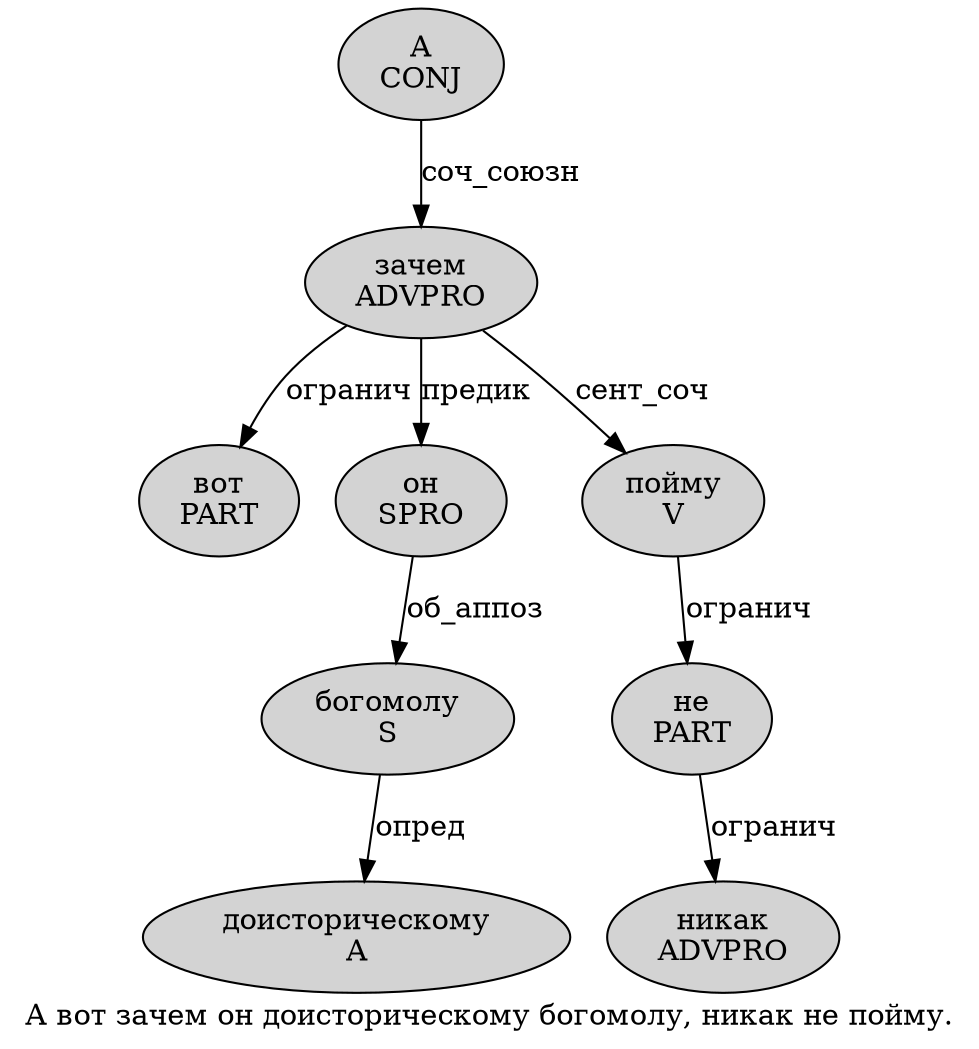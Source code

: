 digraph SENTENCE_4844 {
	graph [label="А вот зачем он доисторическому богомолу, никак не пойму."]
	node [style=filled]
		0 [label="А
CONJ" color="" fillcolor=lightgray penwidth=1 shape=ellipse]
		1 [label="вот
PART" color="" fillcolor=lightgray penwidth=1 shape=ellipse]
		2 [label="зачем
ADVPRO" color="" fillcolor=lightgray penwidth=1 shape=ellipse]
		3 [label="он
SPRO" color="" fillcolor=lightgray penwidth=1 shape=ellipse]
		4 [label="доисторическому
A" color="" fillcolor=lightgray penwidth=1 shape=ellipse]
		5 [label="богомолу
S" color="" fillcolor=lightgray penwidth=1 shape=ellipse]
		7 [label="никак
ADVPRO" color="" fillcolor=lightgray penwidth=1 shape=ellipse]
		8 [label="не
PART" color="" fillcolor=lightgray penwidth=1 shape=ellipse]
		9 [label="пойму
V" color="" fillcolor=lightgray penwidth=1 shape=ellipse]
			2 -> 1 [label="огранич"]
			2 -> 3 [label="предик"]
			2 -> 9 [label="сент_соч"]
			8 -> 7 [label="огранич"]
			5 -> 4 [label="опред"]
			3 -> 5 [label="об_аппоз"]
			0 -> 2 [label="соч_союзн"]
			9 -> 8 [label="огранич"]
}